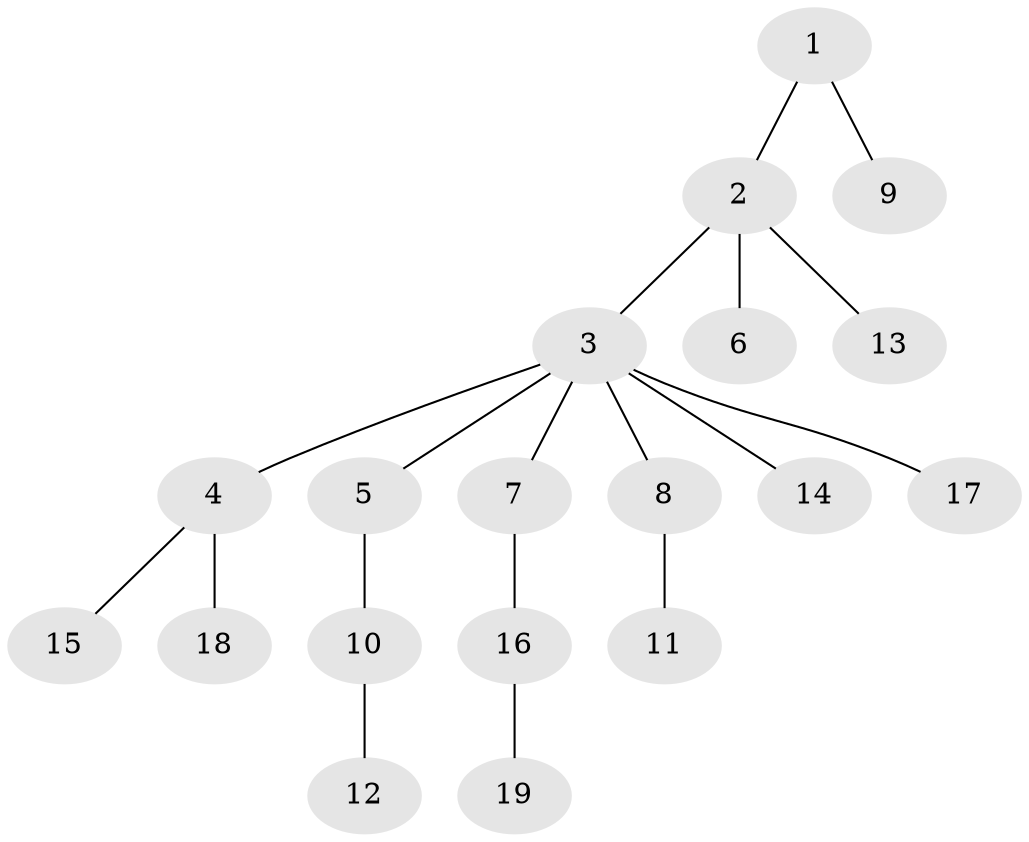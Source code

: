 // original degree distribution, {2: 0.3, 6: 0.016666666666666666, 7: 0.016666666666666666, 5: 0.03333333333333333, 4: 0.016666666666666666, 1: 0.4666666666666667, 3: 0.15}
// Generated by graph-tools (version 1.1) at 2025/51/03/04/25 22:51:55]
// undirected, 19 vertices, 18 edges
graph export_dot {
  node [color=gray90,style=filled];
  1;
  2;
  3;
  4;
  5;
  6;
  7;
  8;
  9;
  10;
  11;
  12;
  13;
  14;
  15;
  16;
  17;
  18;
  19;
  1 -- 2 [weight=1.0];
  1 -- 9 [weight=1.0];
  2 -- 3 [weight=1.0];
  2 -- 6 [weight=1.0];
  2 -- 13 [weight=1.0];
  3 -- 4 [weight=1.0];
  3 -- 5 [weight=1.0];
  3 -- 7 [weight=1.0];
  3 -- 8 [weight=1.0];
  3 -- 14 [weight=1.0];
  3 -- 17 [weight=1.0];
  4 -- 15 [weight=1.0];
  4 -- 18 [weight=1.0];
  5 -- 10 [weight=1.0];
  7 -- 16 [weight=1.0];
  8 -- 11 [weight=2.0];
  10 -- 12 [weight=1.0];
  16 -- 19 [weight=1.0];
}
